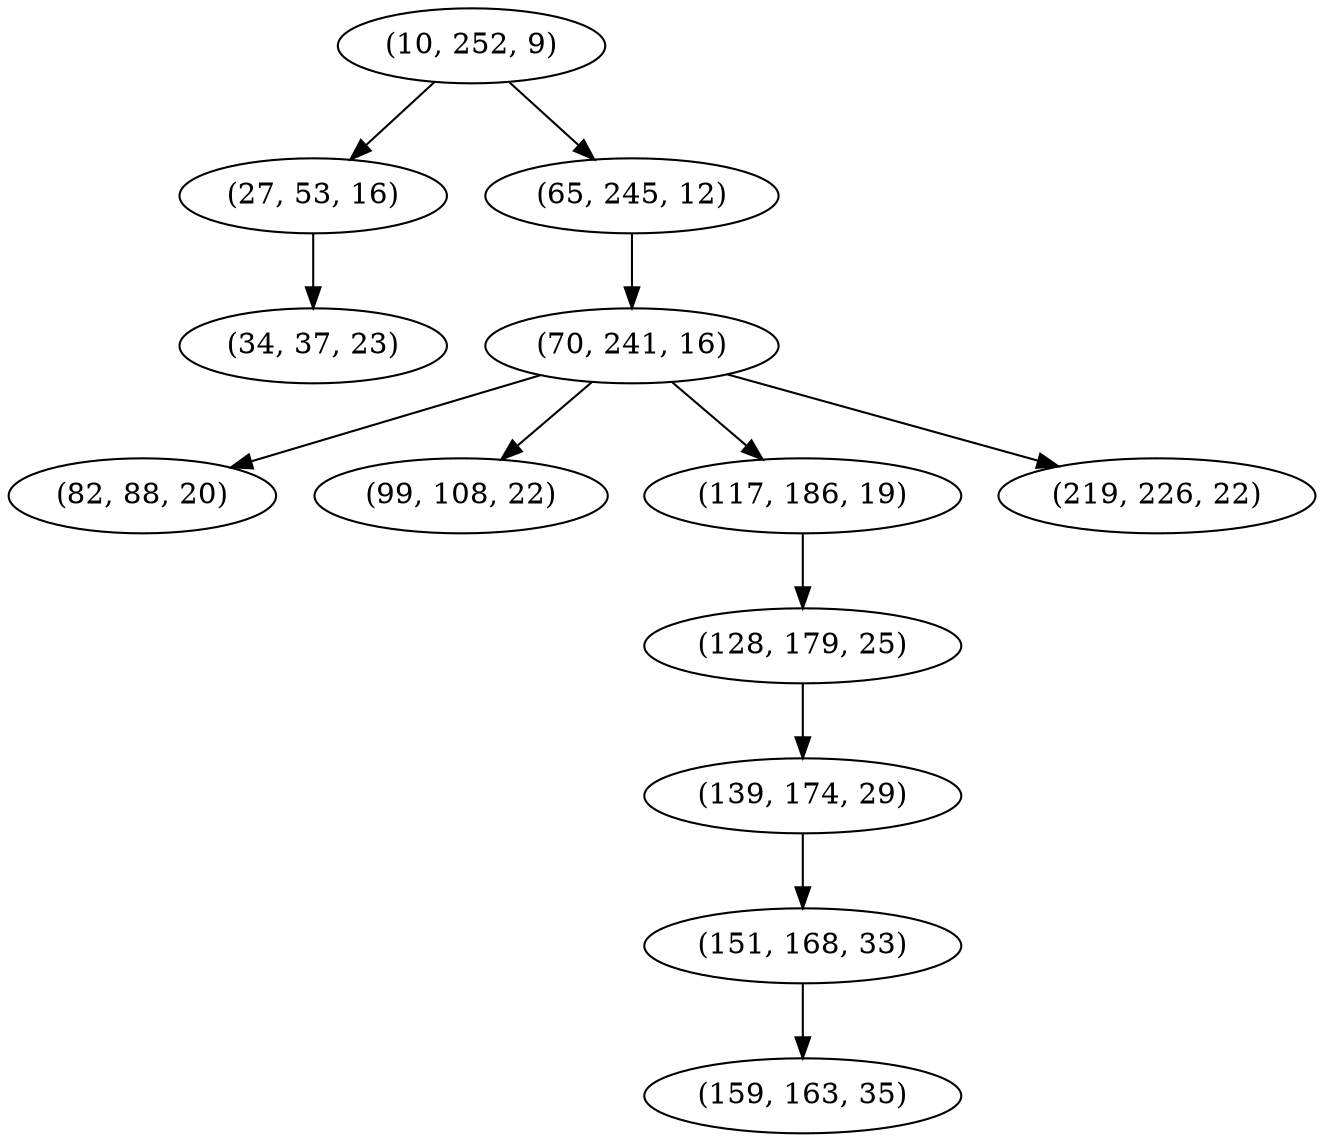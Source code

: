 digraph tree {
    "(10, 252, 9)";
    "(27, 53, 16)";
    "(34, 37, 23)";
    "(65, 245, 12)";
    "(70, 241, 16)";
    "(82, 88, 20)";
    "(99, 108, 22)";
    "(117, 186, 19)";
    "(128, 179, 25)";
    "(139, 174, 29)";
    "(151, 168, 33)";
    "(159, 163, 35)";
    "(219, 226, 22)";
    "(10, 252, 9)" -> "(27, 53, 16)";
    "(10, 252, 9)" -> "(65, 245, 12)";
    "(27, 53, 16)" -> "(34, 37, 23)";
    "(65, 245, 12)" -> "(70, 241, 16)";
    "(70, 241, 16)" -> "(82, 88, 20)";
    "(70, 241, 16)" -> "(99, 108, 22)";
    "(70, 241, 16)" -> "(117, 186, 19)";
    "(70, 241, 16)" -> "(219, 226, 22)";
    "(117, 186, 19)" -> "(128, 179, 25)";
    "(128, 179, 25)" -> "(139, 174, 29)";
    "(139, 174, 29)" -> "(151, 168, 33)";
    "(151, 168, 33)" -> "(159, 163, 35)";
}
